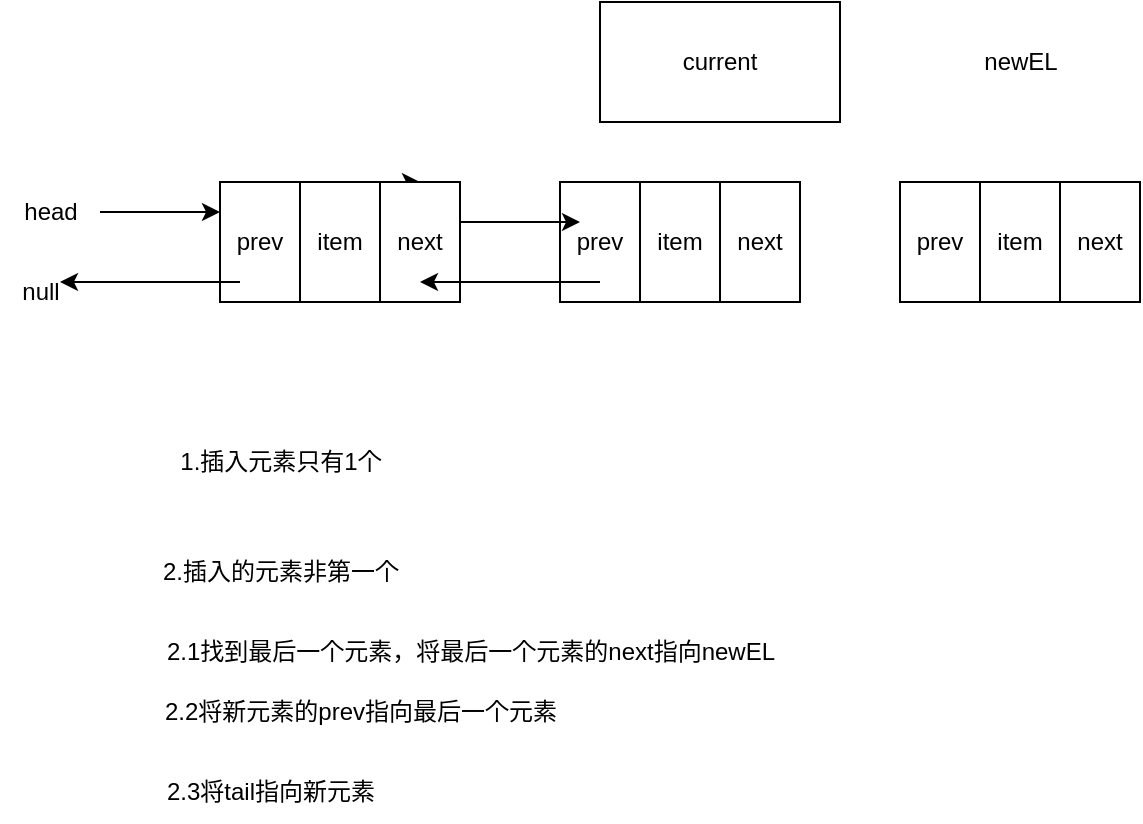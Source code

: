 <mxfile>
    <diagram id="tIRhIaMK1qgEfYIPZuzQ" name="第 1 页">
        <mxGraphModel dx="1153" dy="546" grid="1" gridSize="10" guides="1" tooltips="1" connect="1" arrows="1" fold="1" page="1" pageScale="1" pageWidth="827" pageHeight="1169" math="0" shadow="0">
            <root>
                <mxCell id="0"/>
                <mxCell id="1" parent="0"/>
                <mxCell id="129" value="prev" style="whiteSpace=wrap;html=1;" parent="1" vertex="1">
                    <mxGeometry x="340" y="190" width="40" height="60" as="geometry"/>
                </mxCell>
                <mxCell id="130" value="item" style="whiteSpace=wrap;html=1;" parent="1" vertex="1">
                    <mxGeometry x="380" y="190" width="40" height="60" as="geometry"/>
                </mxCell>
                <mxCell id="131" value="next" style="whiteSpace=wrap;html=1;" parent="1" vertex="1">
                    <mxGeometry x="420" y="190" width="40" height="60" as="geometry"/>
                </mxCell>
                <mxCell id="134" value="" style="endArrow=classic;html=1;" parent="1" edge="1">
                    <mxGeometry relative="1" as="geometry">
                        <mxPoint x="200" y="190" as="sourcePoint"/>
                        <mxPoint x="270" y="190" as="targetPoint"/>
                    </mxGeometry>
                </mxCell>
                <mxCell id="140" value="prev" style="whiteSpace=wrap;html=1;" parent="1" vertex="1">
                    <mxGeometry x="510" y="190" width="40" height="60" as="geometry"/>
                </mxCell>
                <mxCell id="141" value="item" style="whiteSpace=wrap;html=1;" parent="1" vertex="1">
                    <mxGeometry x="550" y="190" width="40" height="60" as="geometry"/>
                </mxCell>
                <mxCell id="142" value="next" style="whiteSpace=wrap;html=1;" parent="1" vertex="1">
                    <mxGeometry x="590" y="190" width="40" height="60" as="geometry"/>
                </mxCell>
                <mxCell id="145" value="" style="endArrow=classic;html=1;" parent="1" edge="1">
                    <mxGeometry relative="1" as="geometry">
                        <mxPoint x="280" y="210" as="sourcePoint"/>
                        <mxPoint x="350" y="210" as="targetPoint"/>
                    </mxGeometry>
                </mxCell>
                <mxCell id="146" value="item" style="whiteSpace=wrap;html=1;" parent="1" vertex="1">
                    <mxGeometry x="210" y="190" width="40" height="60" as="geometry"/>
                </mxCell>
                <mxCell id="147" value="prev" style="whiteSpace=wrap;html=1;" parent="1" vertex="1">
                    <mxGeometry x="170" y="190" width="40" height="60" as="geometry"/>
                </mxCell>
                <mxCell id="148" value="next" style="whiteSpace=wrap;html=1;" parent="1" vertex="1">
                    <mxGeometry x="250" y="190" width="40" height="60" as="geometry"/>
                </mxCell>
                <mxCell id="138" value="" style="endArrow=classic;html=1;" parent="1" edge="1">
                    <mxGeometry relative="1" as="geometry">
                        <mxPoint x="360" y="240" as="sourcePoint"/>
                        <mxPoint x="270" y="240" as="targetPoint"/>
                        <Array as="points"/>
                    </mxGeometry>
                </mxCell>
                <mxCell id="149" value="" style="endArrow=classic;html=1;" parent="1" edge="1">
                    <mxGeometry relative="1" as="geometry">
                        <mxPoint x="180" y="240" as="sourcePoint"/>
                        <mxPoint x="90" y="240" as="targetPoint"/>
                        <Array as="points"/>
                    </mxGeometry>
                </mxCell>
                <mxCell id="150" value="null" style="text;html=1;align=center;verticalAlign=middle;resizable=0;points=[];autosize=1;strokeColor=none;fillColor=none;" parent="1" vertex="1">
                    <mxGeometry x="60" y="230" width="40" height="30" as="geometry"/>
                </mxCell>
                <mxCell id="157" style="edgeStyle=none;html=1;entryX=0;entryY=0.25;entryDx=0;entryDy=0;" parent="1" source="155" target="147" edge="1">
                    <mxGeometry relative="1" as="geometry"/>
                </mxCell>
                <mxCell id="155" value="head" style="text;html=1;align=center;verticalAlign=middle;resizable=0;points=[];autosize=1;strokeColor=none;fillColor=none;" parent="1" vertex="1">
                    <mxGeometry x="60" y="190" width="50" height="30" as="geometry"/>
                </mxCell>
                <mxCell id="158" value="current" style="whiteSpace=wrap;html=1;" vertex="1" parent="1">
                    <mxGeometry x="360" y="100" width="120" height="60" as="geometry"/>
                </mxCell>
                <mxCell id="160" value="1.插入元素只有1个" style="text;html=1;align=center;verticalAlign=middle;resizable=0;points=[];autosize=1;strokeColor=none;fillColor=none;" vertex="1" parent="1">
                    <mxGeometry x="140" y="315" width="120" height="30" as="geometry"/>
                </mxCell>
                <mxCell id="161" value="2.插入的元素非第一个" style="text;html=1;align=center;verticalAlign=middle;resizable=0;points=[];autosize=1;strokeColor=none;fillColor=none;" vertex="1" parent="1">
                    <mxGeometry x="130" y="370" width="140" height="30" as="geometry"/>
                </mxCell>
                <mxCell id="162" value="2.1找到最后一个元素，将最后一个元素的next指向newEL" style="text;html=1;align=center;verticalAlign=middle;resizable=0;points=[];autosize=1;strokeColor=none;fillColor=none;" vertex="1" parent="1">
                    <mxGeometry x="130" y="410" width="330" height="30" as="geometry"/>
                </mxCell>
                <mxCell id="163" value="2.2将新元素的prev指向最后一个元素" style="text;html=1;align=center;verticalAlign=middle;resizable=0;points=[];autosize=1;strokeColor=none;fillColor=none;" vertex="1" parent="1">
                    <mxGeometry x="130" y="440" width="220" height="30" as="geometry"/>
                </mxCell>
                <mxCell id="164" value="2.3将tail指向新元素" style="text;html=1;align=center;verticalAlign=middle;resizable=0;points=[];autosize=1;strokeColor=none;fillColor=none;" vertex="1" parent="1">
                    <mxGeometry x="130" y="480" width="130" height="30" as="geometry"/>
                </mxCell>
                <mxCell id="165" value="newEL" style="text;html=1;align=center;verticalAlign=middle;resizable=0;points=[];autosize=1;strokeColor=none;fillColor=none;" vertex="1" parent="1">
                    <mxGeometry x="540" y="115" width="60" height="30" as="geometry"/>
                </mxCell>
            </root>
        </mxGraphModel>
    </diagram>
</mxfile>
